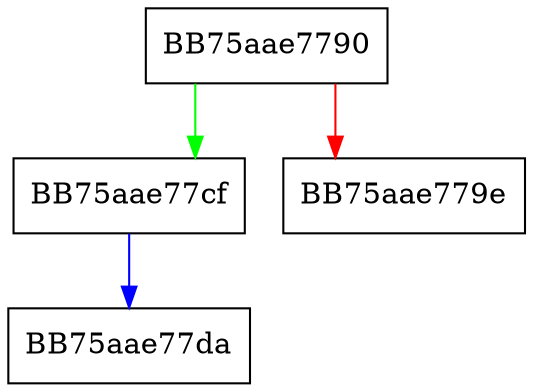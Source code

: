 digraph LogSkipSetRoles {
  node [shape="box"];
  graph [splines=ortho];
  BB75aae7790 -> BB75aae77cf [color="green"];
  BB75aae7790 -> BB75aae779e [color="red"];
  BB75aae77cf -> BB75aae77da [color="blue"];
}